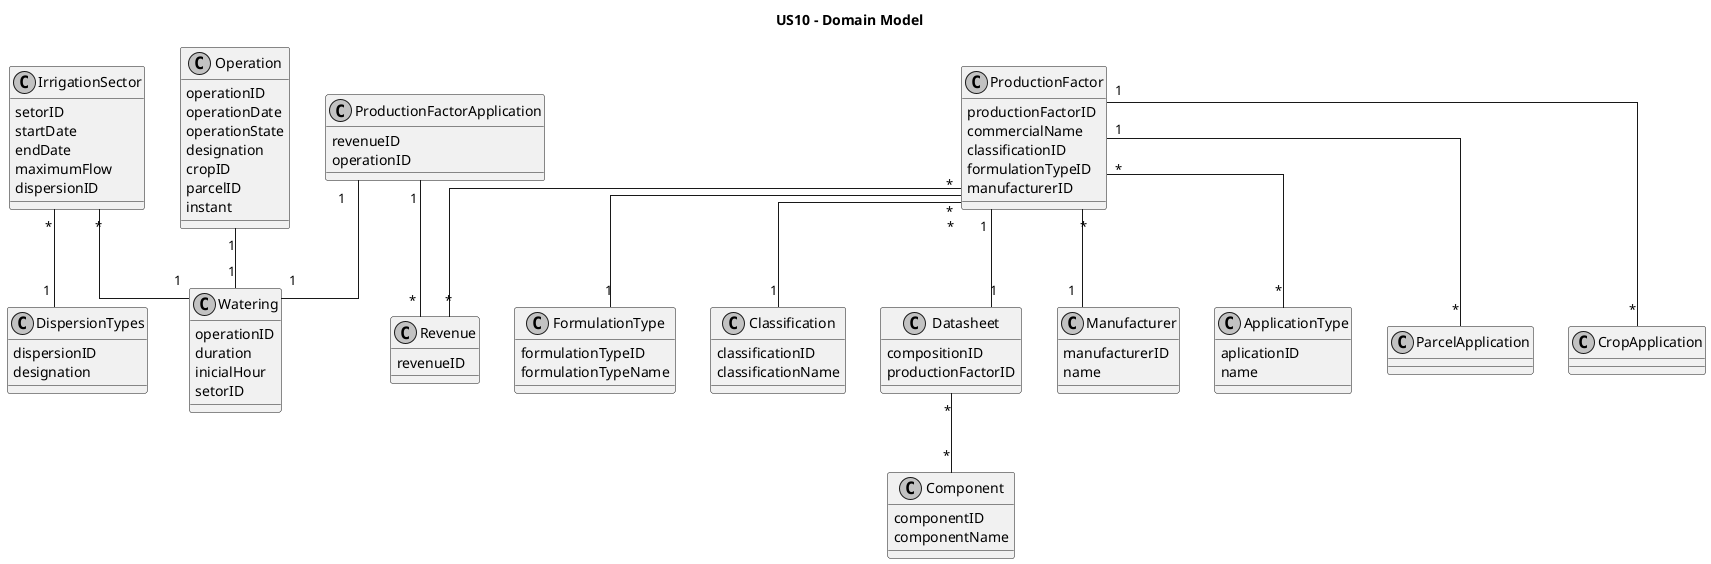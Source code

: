 @startuml
'https://plantuml.com/class-diagram

skinparam monochrome true
skinparam packageStyle rectangle
skinparam shadowing false
skinparam linetype ortho

title US10 - Domain Model

class IrrigationSector{
setorID
startDate
endDate
maximumFlow
dispersionID
}

class DispersionTypes{
dispersionID
designation
}

class Watering{
operationID
duration
inicialHour
setorID
}

class ProductionFactorApplication{
revenueID
operationID
}

class Revenue{
revenueID
}

class FormulationType{
formulationTypeID
formulationTypeName
}

class Classification{
classificationID
classificationName
}

class Datasheet{
compositionID
productionFactorID
}

class Component{
componentID
componentName
}

class Manufacturer{
manufacturerID
name
}

class ApplicationType{
aplicationID
name
}

class ProductionFactor{
productionFactorID
commercialName
classificationID
formulationTypeID
manufacturerID
}

class Operation{
operationID
operationDate
operationState
designation
cropID
parcelID
instant
}

ProductionFactor "*" -- "1" Classification
ProductionFactor "*" -- "1" FormulationType
ProductionFactor "*" -- "1" Manufacturer
ProductionFactor "*" -- "*" ApplicationType
ProductionFactor "1" -- "1" Datasheet
ProductionFactor "1" -- "*" ParcelApplication
ProductionFactor "*" -- "*" Revenue
ProductionFactor "1" -- "*" CropApplication

Datasheet "*" -- "*" Component

Operation "1" -- "1" Watering

ProductionFactorApplication "1" -- "1" Watering
ProductionFactorApplication "1" -- "*" Revenue

IrrigationSector "*" -- "1" Watering
IrrigationSector "*" -- "1" DispersionTypes

@enduml
